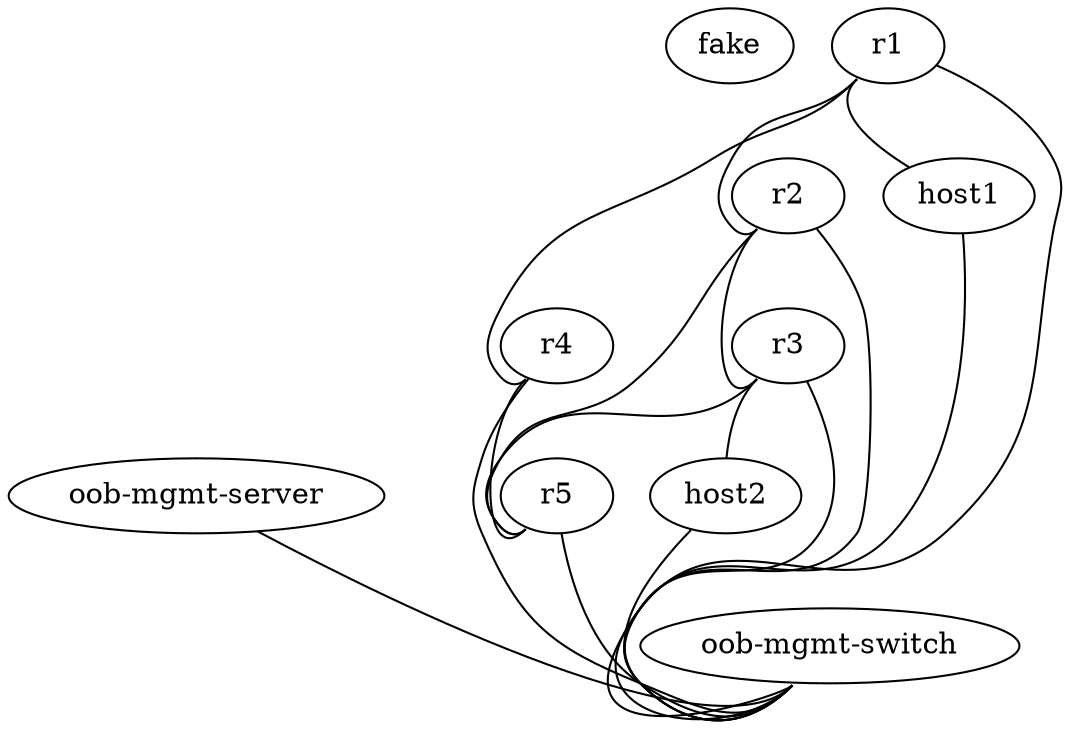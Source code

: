 graph srdemo {
   
   "fake" [function="fake"]
   "oob-mgmt-server"  [function="oob-server" cpu="2" memory="2048"]
   "oob-mgmt-switch"  [function="oob-switch" mgmt_ip="192.168.200.251"]

   "r1" [function="leaf" version="4.3.0" mgmt_ip="192.168.200.21" ports="32"]
   "r2" [function="leaf" version="4.3.0" mgmt_ip="192.168.200.22" ports="32"]
   "r3" [function="leaf" version="4.3.0" mgmt_ip="192.168.200.23" ports="32"]
   "r4" [function="leaf" version="4.3.0" mgmt_ip="192.168.200.24" ports="32"]
   "r5" [function="leaf" version="4.3.0" mgmt_ip="192.168.200.25" ports="32"]
   
   "host1" [function="host" os="generic/ubuntu1804" mgmt_ip="192.168.200.31" nic_model="e1000"]
   "host2" [function="host" os="generic/ubuntu1804" mgmt_ip="192.168.200.32" nic_model="e1000"]

   "r1":"swp1" -- "r4":"swp1"
   "r1":"swp2" -- "r2":"swp1"
   "r2":"swp2" -- "r5":"swp2"
   "r2":"swp3" -- "r3":"swp1"
   "r3":"swp2" -- "r5":"swp3"
   "r4":"swp2" -- "r5":"swp1"

   "r1":"swp10" -- "host1":"eth1"
   "r3":"swp10" -- "host2":"eth1"

   "oob-mgmt-server":"eth1" -- "oob-mgmt-switch":"swp1"
   "r1":"eth0" -- "oob-mgmt-switch":"swp11" [left_mac="44:38:39:22:01:7a"]
   "r2":"eth0" -- "oob-mgmt-switch":"swp12" [left_mac="44:38:39:22:01:78"]
   "r3":"eth0" -- "oob-mgmt-switch":"swp13" [left_mac="44:38:39:22:01:84"]
   "r4":"eth0" -- "oob-mgmt-switch":"swp14" [left_mac="44:38:39:22:01:8a"]
   "r5":"eth0" -- "oob-mgmt-switch":"swp15" [left_mac="44:38:39:22:01:82"]
   "host1":"eth0" -- "oob-mgmt-switch":"swp21" [left_mac="44:38:39:22:01:7e"]
   "host2":"eth0" -- "oob-mgmt-switch":"swp22" [left_mac="44:38:39:22:01:6e"]
}
